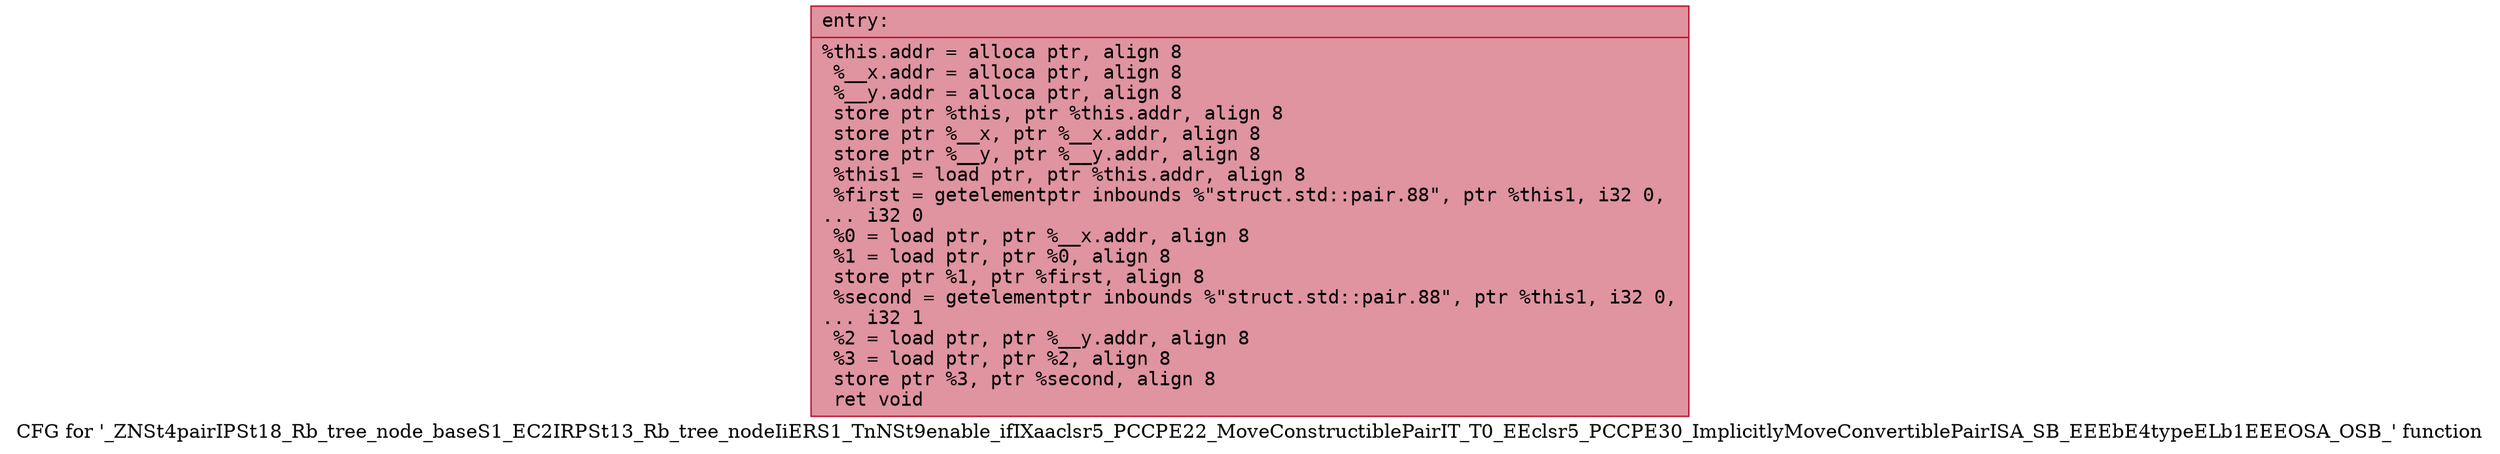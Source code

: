 digraph "CFG for '_ZNSt4pairIPSt18_Rb_tree_node_baseS1_EC2IRPSt13_Rb_tree_nodeIiERS1_TnNSt9enable_ifIXaaclsr5_PCCPE22_MoveConstructiblePairIT_T0_EEclsr5_PCCPE30_ImplicitlyMoveConvertiblePairISA_SB_EEEbE4typeELb1EEEOSA_OSB_' function" {
	label="CFG for '_ZNSt4pairIPSt18_Rb_tree_node_baseS1_EC2IRPSt13_Rb_tree_nodeIiERS1_TnNSt9enable_ifIXaaclsr5_PCCPE22_MoveConstructiblePairIT_T0_EEclsr5_PCCPE30_ImplicitlyMoveConvertiblePairISA_SB_EEEbE4typeELb1EEEOSA_OSB_' function";

	Node0x55aea92bf7d0 [shape=record,color="#b70d28ff", style=filled, fillcolor="#b70d2870" fontname="Courier",label="{entry:\l|  %this.addr = alloca ptr, align 8\l  %__x.addr = alloca ptr, align 8\l  %__y.addr = alloca ptr, align 8\l  store ptr %this, ptr %this.addr, align 8\l  store ptr %__x, ptr %__x.addr, align 8\l  store ptr %__y, ptr %__y.addr, align 8\l  %this1 = load ptr, ptr %this.addr, align 8\l  %first = getelementptr inbounds %\"struct.std::pair.88\", ptr %this1, i32 0,\l... i32 0\l  %0 = load ptr, ptr %__x.addr, align 8\l  %1 = load ptr, ptr %0, align 8\l  store ptr %1, ptr %first, align 8\l  %second = getelementptr inbounds %\"struct.std::pair.88\", ptr %this1, i32 0,\l... i32 1\l  %2 = load ptr, ptr %__y.addr, align 8\l  %3 = load ptr, ptr %2, align 8\l  store ptr %3, ptr %second, align 8\l  ret void\l}"];
}
